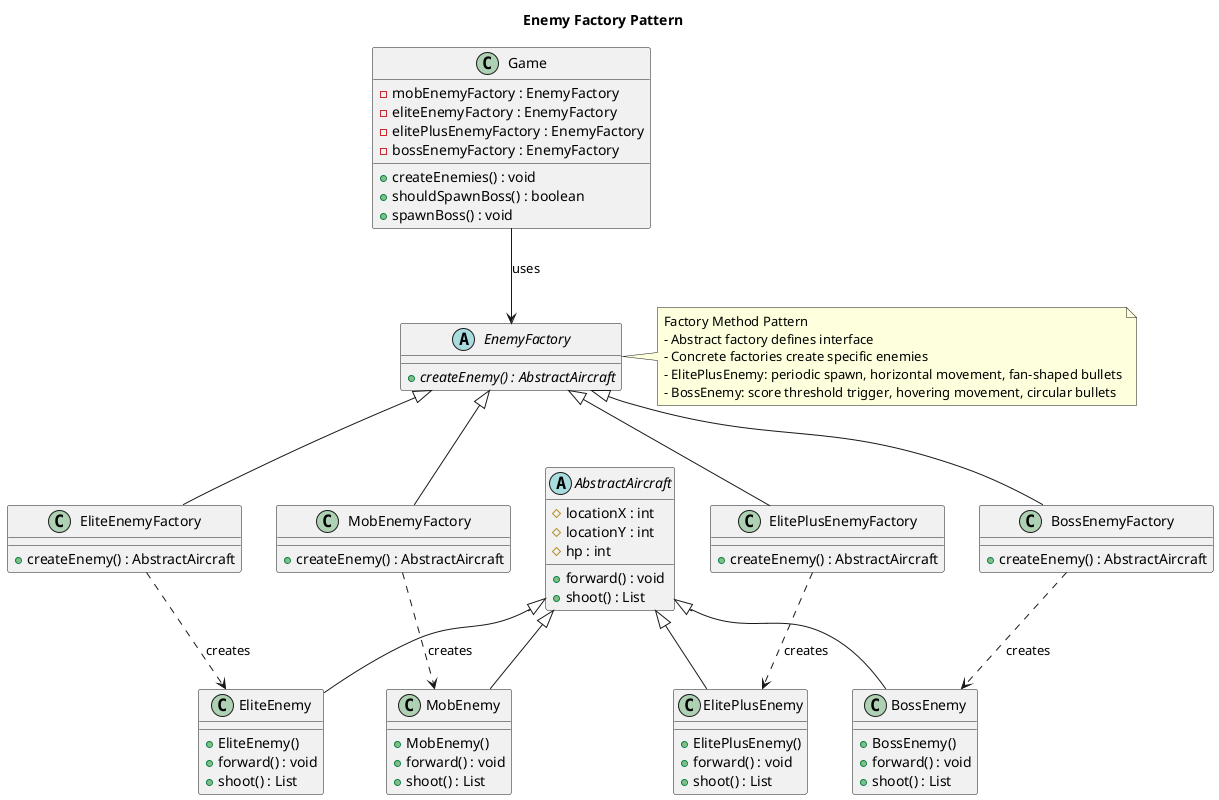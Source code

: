 @startuml EnemyFactory
title Enemy Factory Pattern

abstract class AbstractAircraft {
  #locationX : int
  #locationY : int
  #hp : int
  +forward() : void
  +shoot() : List
}

class MobEnemy {
  +MobEnemy()
  +forward() : void
  +shoot() : List
}

class EliteEnemy {
  +EliteEnemy()
  +forward() : void
  +shoot() : List
}

abstract class EnemyFactory {
  +{abstract} createEnemy() : AbstractAircraft
}

class MobEnemyFactory {
  +createEnemy() : AbstractAircraft
}

class EliteEnemyFactory {
  +createEnemy() : AbstractAircraft
}

class ElitePlusEnemy {
  +ElitePlusEnemy()
  +forward() : void
  +shoot() : List
}

class ElitePlusEnemyFactory {
  +createEnemy() : AbstractAircraft
}

class BossEnemy {
  +BossEnemy()
  +forward() : void
  +shoot() : List
}

class BossEnemyFactory {
  +createEnemy() : AbstractAircraft
}

class Game {
  -mobEnemyFactory : EnemyFactory
  -eliteEnemyFactory : EnemyFactory
  -elitePlusEnemyFactory : EnemyFactory
  -bossEnemyFactory : EnemyFactory
  +createEnemies() : void
  +shouldSpawnBoss() : boolean
  +spawnBoss() : void
}

AbstractAircraft <|-- MobEnemy
AbstractAircraft <|-- EliteEnemy
AbstractAircraft <|-- ElitePlusEnemy
AbstractAircraft <|-- BossEnemy
EnemyFactory <|-- MobEnemyFactory
EnemyFactory <|-- EliteEnemyFactory
EnemyFactory <|-- ElitePlusEnemyFactory
EnemyFactory <|-- BossEnemyFactory
MobEnemyFactory ..> MobEnemy : creates
EliteEnemyFactory ..> EliteEnemy : creates
ElitePlusEnemyFactory ..> ElitePlusEnemy : creates
BossEnemyFactory ..> BossEnemy : creates
Game --> EnemyFactory : uses

note right of EnemyFactory
Factory Method Pattern
- Abstract factory defines interface
- Concrete factories create specific enemies
- ElitePlusEnemy: periodic spawn, horizontal movement, fan-shaped bullets
- BossEnemy: score threshold trigger, hovering movement, circular bullets
end note

@enduml